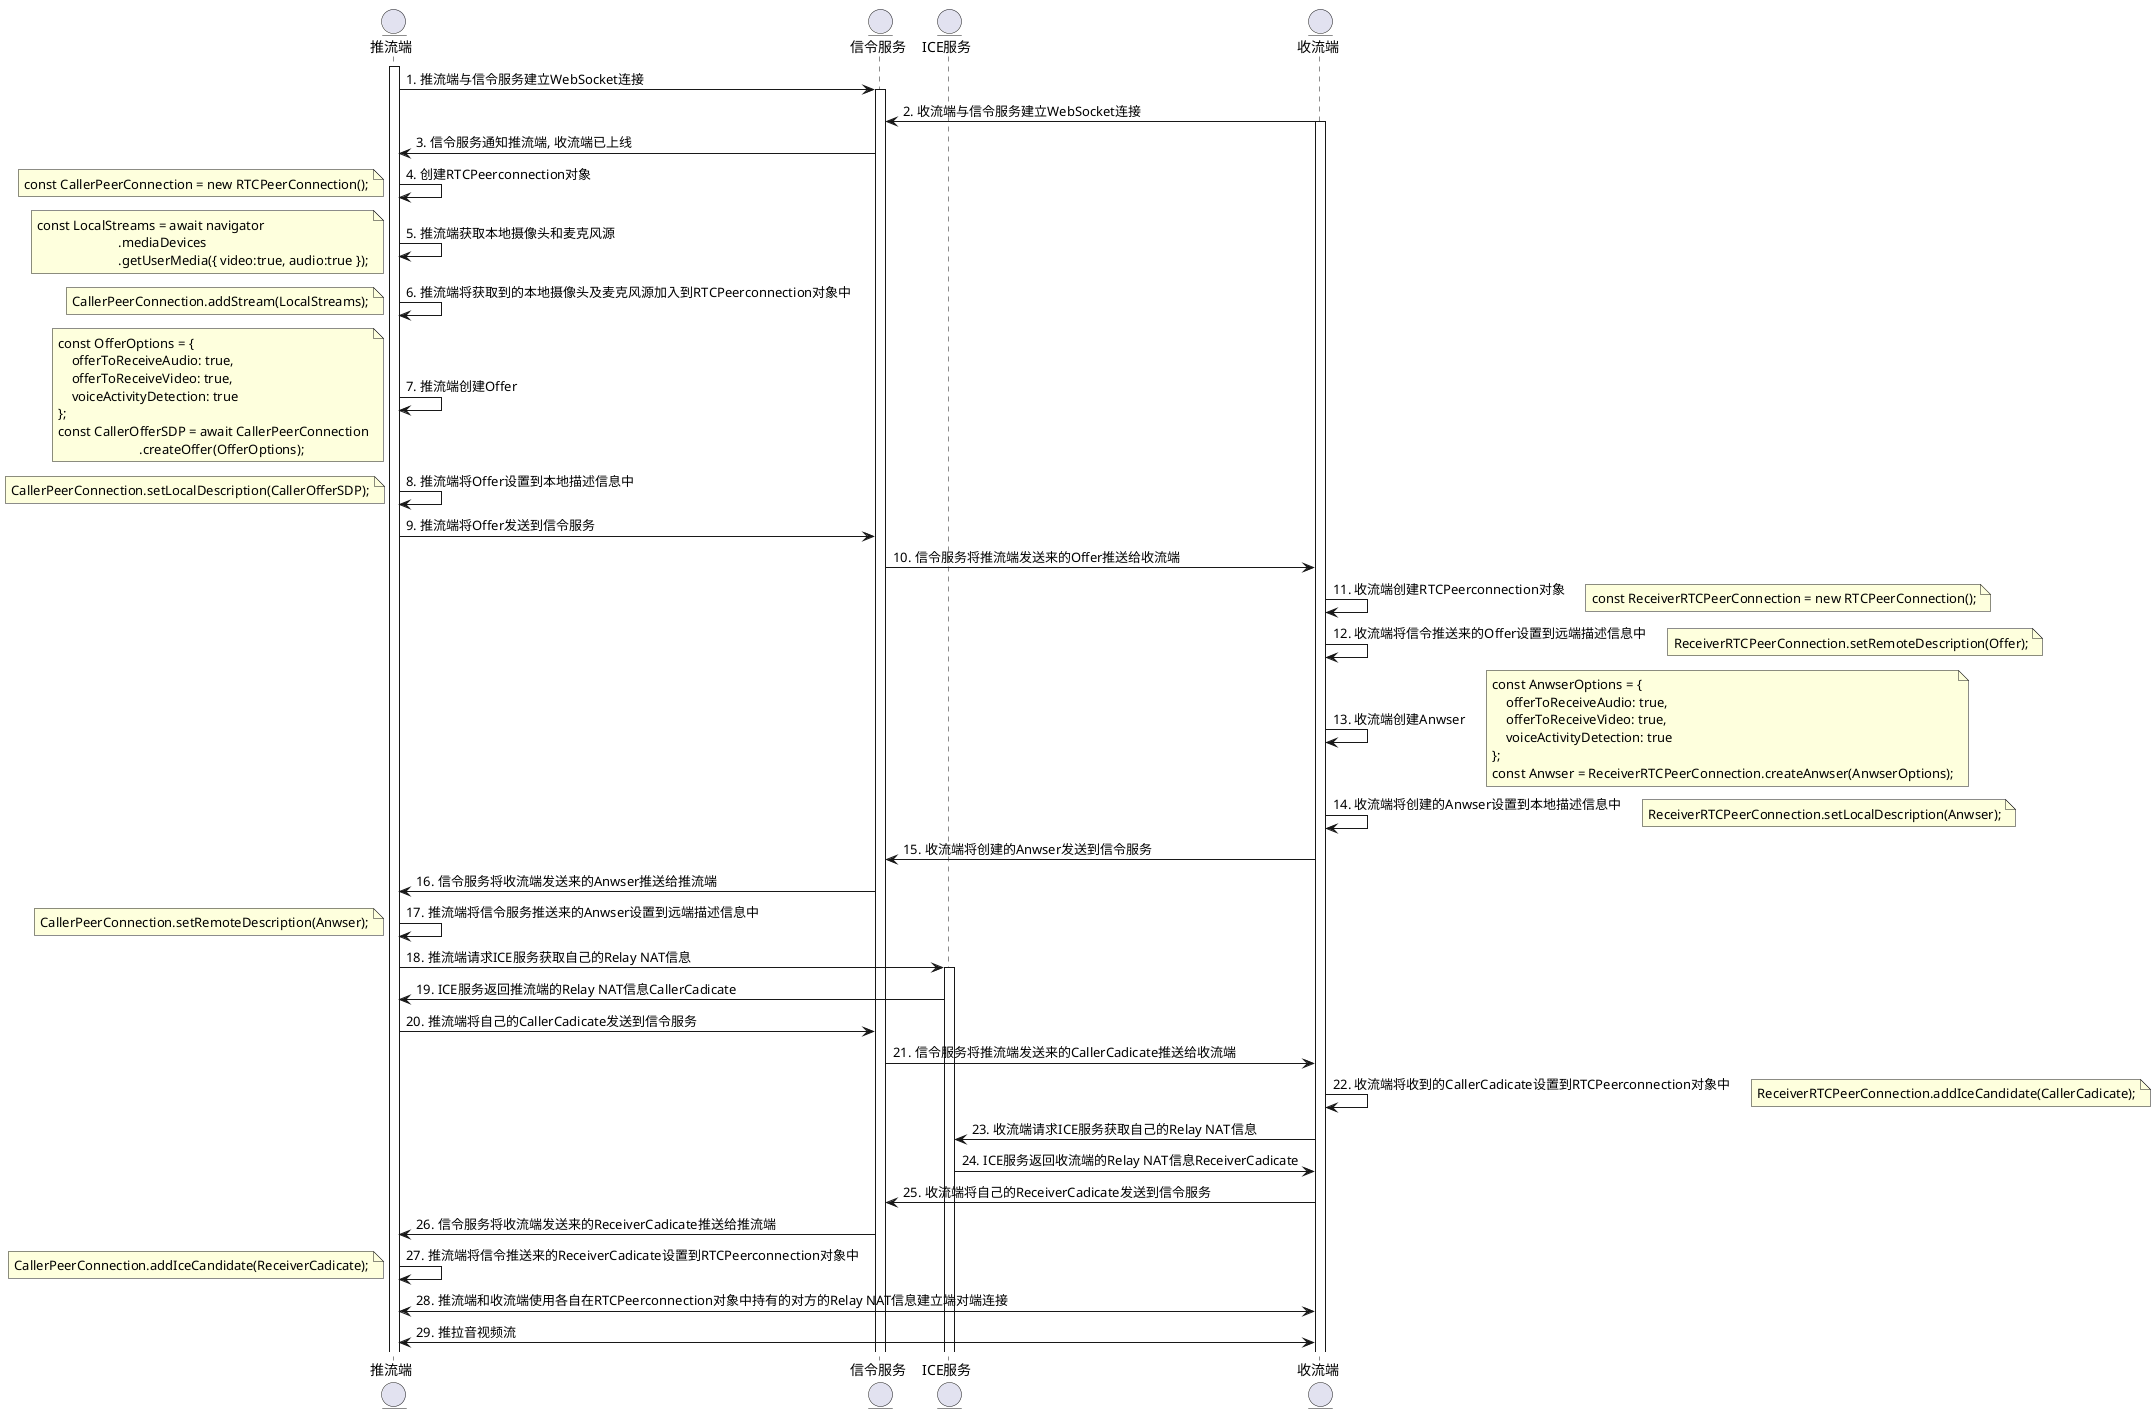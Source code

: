 @startuml 一次完整的WebRTC推拉流交互流程
entity 推流端
entity 信令服务
entity ICE服务
entity 收流端

activate 推流端

推流端 -> 信令服务: 1. 推流端与信令服务建立WebSocket连接

activate 信令服务

收流端 -> 信令服务: 2. 收流端与信令服务建立WebSocket连接

activate 收流端

信令服务 -> 推流端: 3. 信令服务通知推流端, 收流端已上线

推流端 -> 推流端: 4. 创建RTCPeerconnection对象
note left
const CallerPeerConnection = new RTCPeerConnection();
end note

推流端 -> 推流端: 5. 推流端获取本地摄像头和麦克风源
note left
const LocalStreams = await navigator
                        .mediaDevices
                        .getUserMedia({ video:true, audio:true });
end note

推流端  -> 推流端: 6. 推流端将获取到的本地摄像头及麦克风源加入到RTCPeerconnection对象中
note left
CallerPeerConnection.addStream(LocalStreams);
end note

推流端 -> 推流端: 7. 推流端创建Offer
note left
const OfferOptions = {
    offerToReceiveAudio: true,
    offerToReceiveVideo: true,
    voiceActivityDetection: true
};
const CallerOfferSDP = await CallerPeerConnection
                        .createOffer(OfferOptions);
end note

推流端 -> 推流端: 8. 推流端将Offer设置到本地描述信息中
note left
CallerPeerConnection.setLocalDescription(CallerOfferSDP);
end note

推流端 -> 信令服务: 9. 推流端将Offer发送到信令服务

信令服务 -> 收流端: 10. 信令服务将推流端发送来的Offer推送给收流端

收流端 -> 收流端: 11. 收流端创建RTCPeerconnection对象
note right
const ReceiverRTCPeerConnection = new RTCPeerConnection();
end note

收流端 -> 收流端: 12. 收流端将信令推送来的Offer设置到远端描述信息中
note right
ReceiverRTCPeerConnection.setRemoteDescription(Offer);
end note

收流端 -> 收流端: 13. 收流端创建Anwser
note right
const AnwserOptions = {
    offerToReceiveAudio: true,
    offerToReceiveVideo: true,
    voiceActivityDetection: true
};
const Anwser = ReceiverRTCPeerConnection.createAnwser(AnwserOptions);
end note

收流端 -> 收流端: 14. 收流端将创建的Anwser设置到本地描述信息中
note right
ReceiverRTCPeerConnection.setLocalDescription(Anwser);
end note

收流端 -> 信令服务: 15. 收流端将创建的Anwser发送到信令服务

信令服务 -> 推流端: 16. 信令服务将收流端发送来的Anwser推送给推流端

推流端 -> 推流端: 17. 推流端将信令服务推送来的Anwser设置到远端描述信息中
note left
CallerPeerConnection.setRemoteDescription(Anwser);
end note

推流端 -> ICE服务: 18. 推流端请求ICE服务获取自己的Relay NAT信息

activate ICE服务
ICE服务 -> 推流端: 19. ICE服务返回推流端的Relay NAT信息CallerCadicate

推流端 -> 信令服务: 20. 推流端将自己的CallerCadicate发送到信令服务

信令服务 -> 收流端: 21. 信令服务将推流端发送来的CallerCadicate推送给收流端

收流端 -> 收流端: 22. 收流端将收到的CallerCadicate设置到RTCPeerconnection对象中
note right
ReceiverRTCPeerConnection.addIceCandidate(CallerCadicate);
end note

收流端 -> ICE服务: 23. 收流端请求ICE服务获取自己的Relay NAT信息

ICE服务 -> 收流端: 24. ICE服务返回收流端的Relay NAT信息ReceiverCadicate

收流端 -> 信令服务: 25. 收流端将自己的ReceiverCadicate发送到信令服务

信令服务 -> 推流端: 26. 信令服务将收流端发送来的ReceiverCadicate推送给推流端

推流端 -> 推流端: 27. 推流端将信令推送来的ReceiverCadicate设置到RTCPeerconnection对象中
note left
CallerPeerConnection.addIceCandidate(ReceiverCadicate);
end note

推流端 <-> 收流端: 28. 推流端和收流端使用各自在RTCPeerconnection对象中持有的对方的Relay NAT信息建立端对端连接

推流端 <-> 收流端: 29. 推拉音视频流

@enduml